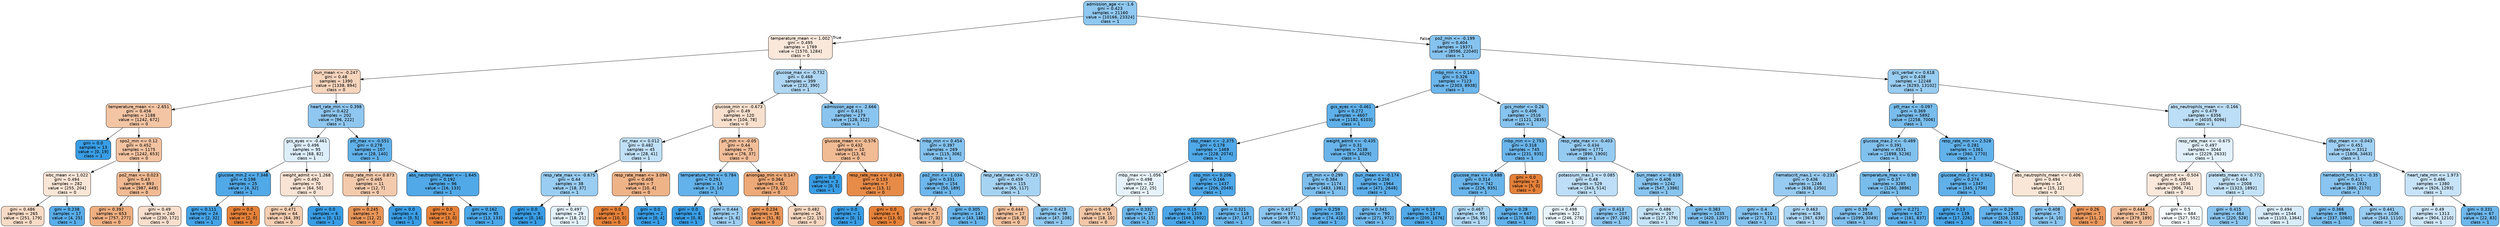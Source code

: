 digraph Tree {
node [shape=box, style="filled, rounded", color="black", fontname="helvetica"] ;
edge [fontname="helvetica"] ;
0 [label="admission_age <= -1.6\ngini = 0.423\nsamples = 21160\nvalue = [10166, 23324]\nclass = 1", fillcolor="#8fc8f0"] ;
1 [label="temperature_mean <= 1.002\ngini = 0.495\nsamples = 1789\nvalue = [1570, 1284]\nclass = 0", fillcolor="#fae8db"] ;
0 -> 1 [labeldistance=2.5, labelangle=45, headlabel="True"] ;
2 [label="bun_mean <= -0.247\ngini = 0.48\nsamples = 1390\nvalue = [1338, 894]\nclass = 0", fillcolor="#f6d5bd"] ;
1 -> 2 ;
3 [label="temperature_mean <= -2.651\ngini = 0.456\nsamples = 1188\nvalue = [1242, 672]\nclass = 0", fillcolor="#f3c5a4"] ;
2 -> 3 ;
4 [label="gini = 0.0\nsamples = 13\nvalue = [0, 19]\nclass = 1", fillcolor="#399de5"] ;
3 -> 4 ;
5 [label="spo2_min <= 0.12\ngini = 0.452\nsamples = 1175\nvalue = [1242, 653]\nclass = 0", fillcolor="#f3c3a1"] ;
3 -> 5 ;
6 [label="wbc_mean <= 1.022\ngini = 0.494\nsamples = 282\nvalue = [255, 204]\nclass = 0", fillcolor="#fae6d7"] ;
5 -> 6 ;
7 [label="gini = 0.486\nsamples = 265\nvalue = [251, 179]\nclass = 0", fillcolor="#f8dbc6"] ;
6 -> 7 ;
8 [label="gini = 0.238\nsamples = 17\nvalue = [4, 25]\nclass = 1", fillcolor="#59ade9"] ;
6 -> 8 ;
9 [label="po2_max <= 0.023\ngini = 0.43\nsamples = 893\nvalue = [987, 449]\nclass = 0", fillcolor="#f1ba93"] ;
5 -> 9 ;
10 [label="gini = 0.392\nsamples = 653\nvalue = [757, 277]\nclass = 0", fillcolor="#efaf81"] ;
9 -> 10 ;
11 [label="gini = 0.49\nsamples = 240\nvalue = [230, 172]\nclass = 0", fillcolor="#f8dfcd"] ;
9 -> 11 ;
12 [label="heart_rate_min <= 0.398\ngini = 0.422\nsamples = 202\nvalue = [96, 222]\nclass = 1", fillcolor="#8fc7f0"] ;
2 -> 12 ;
13 [label="gcs_eyes <= -0.461\ngini = 0.496\nsamples = 95\nvalue = [68, 82]\nclass = 1", fillcolor="#ddeefb"] ;
12 -> 13 ;
14 [label="glucose_min.2 <= 7.348\ngini = 0.198\nsamples = 25\nvalue = [4, 32]\nclass = 1", fillcolor="#52a9e8"] ;
13 -> 14 ;
15 [label="gini = 0.111\nsamples = 24\nvalue = [2, 32]\nclass = 1", fillcolor="#45a3e7"] ;
14 -> 15 ;
16 [label="gini = 0.0\nsamples = 1\nvalue = [2, 0]\nclass = 0", fillcolor="#e58139"] ;
14 -> 16 ;
17 [label="weight_admit <= 1.268\ngini = 0.492\nsamples = 70\nvalue = [64, 50]\nclass = 0", fillcolor="#f9e3d4"] ;
13 -> 17 ;
18 [label="gini = 0.471\nsamples = 64\nvalue = [64, 39]\nclass = 0", fillcolor="#f5ceb2"] ;
17 -> 18 ;
19 [label="gini = 0.0\nsamples = 6\nvalue = [0, 11]\nclass = 1", fillcolor="#399de5"] ;
17 -> 19 ;
20 [label="ptt_max <= -0.551\ngini = 0.278\nsamples = 107\nvalue = [28, 140]\nclass = 1", fillcolor="#61b1ea"] ;
12 -> 20 ;
21 [label="resp_rate_min <= 0.873\ngini = 0.465\nsamples = 11\nvalue = [12, 7]\nclass = 0", fillcolor="#f4caac"] ;
20 -> 21 ;
22 [label="gini = 0.245\nsamples = 7\nvalue = [12, 2]\nclass = 0", fillcolor="#e9965a"] ;
21 -> 22 ;
23 [label="gini = 0.0\nsamples = 4\nvalue = [0, 5]\nclass = 1", fillcolor="#399de5"] ;
21 -> 23 ;
24 [label="abs_neutrophils_mean <= -1.645\ngini = 0.192\nsamples = 96\nvalue = [16, 133]\nclass = 1", fillcolor="#51a9e8"] ;
20 -> 24 ;
25 [label="gini = 0.0\nsamples = 1\nvalue = [3, 0]\nclass = 0", fillcolor="#e58139"] ;
24 -> 25 ;
26 [label="gini = 0.162\nsamples = 95\nvalue = [13, 133]\nclass = 1", fillcolor="#4ca7e8"] ;
24 -> 26 ;
27 [label="glucose_max <= -0.732\ngini = 0.468\nsamples = 399\nvalue = [232, 390]\nclass = 1", fillcolor="#afd7f4"] ;
1 -> 27 ;
28 [label="glucose_min <= -0.673\ngini = 0.49\nsamples = 120\nvalue = [104, 78]\nclass = 0", fillcolor="#f8e0ce"] ;
27 -> 28 ;
29 [label="inr_max <= 0.012\ngini = 0.482\nsamples = 45\nvalue = [28, 41]\nclass = 1", fillcolor="#c0e0f7"] ;
28 -> 29 ;
30 [label="resp_rate_max <= -0.675\ngini = 0.44\nsamples = 38\nvalue = [18, 37]\nclass = 1", fillcolor="#99cdf2"] ;
29 -> 30 ;
31 [label="gini = 0.0\nsamples = 9\nvalue = [0, 16]\nclass = 1", fillcolor="#399de5"] ;
30 -> 31 ;
32 [label="gini = 0.497\nsamples = 29\nvalue = [18, 21]\nclass = 1", fillcolor="#e3f1fb"] ;
30 -> 32 ;
33 [label="resp_rate_mean <= 3.094\ngini = 0.408\nsamples = 7\nvalue = [10, 4]\nclass = 0", fillcolor="#efb388"] ;
29 -> 33 ;
34 [label="gini = 0.0\nsamples = 5\nvalue = [10, 0]\nclass = 0", fillcolor="#e58139"] ;
33 -> 34 ;
35 [label="gini = 0.0\nsamples = 2\nvalue = [0, 4]\nclass = 1", fillcolor="#399de5"] ;
33 -> 35 ;
36 [label="ph_min <= -0.05\ngini = 0.44\nsamples = 75\nvalue = [76, 37]\nclass = 0", fillcolor="#f2be99"] ;
28 -> 36 ;
37 [label="temperature_min <= 0.784\ngini = 0.291\nsamples = 13\nvalue = [3, 14]\nclass = 1", fillcolor="#63b2eb"] ;
36 -> 37 ;
38 [label="gini = 0.0\nsamples = 6\nvalue = [0, 8]\nclass = 1", fillcolor="#399de5"] ;
37 -> 38 ;
39 [label="gini = 0.444\nsamples = 7\nvalue = [3, 6]\nclass = 1", fillcolor="#9ccef2"] ;
37 -> 39 ;
40 [label="aniongap_min <= 0.147\ngini = 0.364\nsamples = 62\nvalue = [73, 23]\nclass = 0", fillcolor="#eda977"] ;
36 -> 40 ;
41 [label="gini = 0.234\nsamples = 36\nvalue = [51, 8]\nclass = 0", fillcolor="#e99558"] ;
40 -> 41 ;
42 [label="gini = 0.482\nsamples = 26\nvalue = [22, 15]\nclass = 0", fillcolor="#f7d7c0"] ;
40 -> 42 ;
43 [label="admission_age <= -2.666\ngini = 0.413\nsamples = 279\nvalue = [128, 312]\nclass = 1", fillcolor="#8ac5f0"] ;
27 -> 43 ;
44 [label="glucose_mean <= -0.576\ngini = 0.432\nsamples = 10\nvalue = [13, 6]\nclass = 0", fillcolor="#f1bb94"] ;
43 -> 44 ;
45 [label="gini = 0.0\nsamples = 3\nvalue = [0, 5]\nclass = 1", fillcolor="#399de5"] ;
44 -> 45 ;
46 [label="resp_rate_max <= -0.248\ngini = 0.133\nsamples = 7\nvalue = [13, 1]\nclass = 0", fillcolor="#e78b48"] ;
44 -> 46 ;
47 [label="gini = 0.0\nsamples = 1\nvalue = [0, 1]\nclass = 1", fillcolor="#399de5"] ;
46 -> 47 ;
48 [label="gini = 0.0\nsamples = 6\nvalue = [13, 0]\nclass = 0", fillcolor="#e58139"] ;
46 -> 48 ;
49 [label="mbp_min <= 0.454\ngini = 0.397\nsamples = 269\nvalue = [115, 306]\nclass = 1", fillcolor="#83c2ef"] ;
43 -> 49 ;
50 [label="po2_min <= -1.034\ngini = 0.331\nsamples = 154\nvalue = [50, 189]\nclass = 1", fillcolor="#6db7ec"] ;
49 -> 50 ;
51 [label="gini = 0.42\nsamples = 7\nvalue = [7, 3]\nclass = 0", fillcolor="#f0b78e"] ;
50 -> 51 ;
52 [label="gini = 0.305\nsamples = 147\nvalue = [43, 186]\nclass = 1", fillcolor="#67b4eb"] ;
50 -> 52 ;
53 [label="resp_rate_mean <= -0.723\ngini = 0.459\nsamples = 115\nvalue = [65, 117]\nclass = 1", fillcolor="#a7d3f3"] ;
49 -> 53 ;
54 [label="gini = 0.444\nsamples = 17\nvalue = [18, 9]\nclass = 0", fillcolor="#f2c09c"] ;
53 -> 54 ;
55 [label="gini = 0.423\nsamples = 98\nvalue = [47, 108]\nclass = 1", fillcolor="#8fc8f0"] ;
53 -> 55 ;
56 [label="po2_min <= -0.199\ngini = 0.404\nsamples = 19371\nvalue = [8596, 22040]\nclass = 1", fillcolor="#86c3ef"] ;
0 -> 56 [labeldistance=2.5, labelangle=-45, headlabel="False"] ;
57 [label="mbp_min <= 0.143\ngini = 0.326\nsamples = 7123\nvalue = [2303, 8938]\nclass = 1", fillcolor="#6cb6ec"] ;
56 -> 57 ;
58 [label="gcs_eyes <= -0.461\ngini = 0.272\nsamples = 4607\nvalue = [1182, 6103]\nclass = 1", fillcolor="#5fb0ea"] ;
57 -> 58 ;
59 [label="sbp_mean <= -2.375\ngini = 0.178\nsamples = 1469\nvalue = [228, 2074]\nclass = 1", fillcolor="#4fa8e8"] ;
58 -> 59 ;
60 [label="mbp_max <= -1.056\ngini = 0.498\nsamples = 32\nvalue = [22, 25]\nclass = 1", fillcolor="#e7f3fc"] ;
59 -> 60 ;
61 [label="gini = 0.459\nsamples = 15\nvalue = [18, 10]\nclass = 0", fillcolor="#f3c7a7"] ;
60 -> 61 ;
62 [label="gini = 0.332\nsamples = 17\nvalue = [4, 15]\nclass = 1", fillcolor="#6eb7ec"] ;
60 -> 62 ;
63 [label="sbp_min <= 0.206\ngini = 0.166\nsamples = 1437\nvalue = [206, 2049]\nclass = 1", fillcolor="#4da7e8"] ;
59 -> 63 ;
64 [label="gini = 0.15\nsamples = 1319\nvalue = [169, 1902]\nclass = 1", fillcolor="#4ba6e7"] ;
63 -> 64 ;
65 [label="gini = 0.321\nsamples = 118\nvalue = [37, 147]\nclass = 1", fillcolor="#6bb6ec"] ;
63 -> 65 ;
66 [label="weight_admit <= -0.435\ngini = 0.31\nsamples = 3138\nvalue = [954, 4029]\nclass = 1", fillcolor="#68b4eb"] ;
58 -> 66 ;
67 [label="ptt_min <= 0.299\ngini = 0.384\nsamples = 1174\nvalue = [483, 1381]\nclass = 1", fillcolor="#7ebfee"] ;
66 -> 67 ;
68 [label="gini = 0.417\nsamples = 871\nvalue = [409, 971]\nclass = 1", fillcolor="#8cc6f0"] ;
67 -> 68 ;
69 [label="gini = 0.259\nsamples = 303\nvalue = [74, 410]\nclass = 1", fillcolor="#5dafea"] ;
67 -> 69 ;
70 [label="bun_mean <= -0.174\ngini = 0.256\nsamples = 1964\nvalue = [471, 2648]\nclass = 1", fillcolor="#5caeea"] ;
66 -> 70 ;
71 [label="gini = 0.341\nsamples = 790\nvalue = [271, 972]\nclass = 1", fillcolor="#70b8ec"] ;
70 -> 71 ;
72 [label="gini = 0.19\nsamples = 1174\nvalue = [200, 1676]\nclass = 1", fillcolor="#51a9e8"] ;
70 -> 72 ;
73 [label="gcs_motor <= 0.26\ngini = 0.406\nsamples = 2516\nvalue = [1121, 2835]\nclass = 1", fillcolor="#87c4ef"] ;
57 -> 73 ;
74 [label="mbp_min <= 2.753\ngini = 0.318\nsamples = 745\nvalue = [231, 935]\nclass = 1", fillcolor="#6ab5eb"] ;
73 -> 74 ;
75 [label="glucose_max <= -0.688\ngini = 0.314\nsamples = 742\nvalue = [226, 935]\nclass = 1", fillcolor="#69b5eb"] ;
74 -> 75 ;
76 [label="gini = 0.467\nsamples = 95\nvalue = [56, 95]\nclass = 1", fillcolor="#aed7f4"] ;
75 -> 76 ;
77 [label="gini = 0.28\nsamples = 647\nvalue = [170, 840]\nclass = 1", fillcolor="#61b1ea"] ;
75 -> 77 ;
78 [label="gini = 0.0\nsamples = 3\nvalue = [5, 0]\nclass = 0", fillcolor="#e58139"] ;
74 -> 78 ;
79 [label="resp_rate_max <= -0.403\ngini = 0.434\nsamples = 1771\nvalue = [890, 1900]\nclass = 1", fillcolor="#96cbf1"] ;
73 -> 79 ;
80 [label="potassium_max.1 <= 0.085\ngini = 0.48\nsamples = 529\nvalue = [343, 514]\nclass = 1", fillcolor="#bddef6"] ;
79 -> 80 ;
81 [label="gini = 0.498\nsamples = 322\nvalue = [246, 278]\nclass = 1", fillcolor="#e8f4fc"] ;
80 -> 81 ;
82 [label="gini = 0.413\nsamples = 207\nvalue = [97, 236]\nclass = 1", fillcolor="#8ac5f0"] ;
80 -> 82 ;
83 [label="bun_mean <= -0.639\ngini = 0.406\nsamples = 1242\nvalue = [547, 1386]\nclass = 1", fillcolor="#87c4ef"] ;
79 -> 83 ;
84 [label="gini = 0.486\nsamples = 207\nvalue = [127, 179]\nclass = 1", fillcolor="#c5e3f7"] ;
83 -> 84 ;
85 [label="gini = 0.383\nsamples = 1035\nvalue = [420, 1207]\nclass = 1", fillcolor="#7ebfee"] ;
83 -> 85 ;
86 [label="gcs_verbal <= 0.618\ngini = 0.438\nsamples = 12248\nvalue = [6293, 13102]\nclass = 1", fillcolor="#98ccf1"] ;
56 -> 86 ;
87 [label="ptt_max <= -0.097\ngini = 0.369\nsamples = 5892\nvalue = [2258, 7006]\nclass = 1", fillcolor="#79bded"] ;
86 -> 87 ;
88 [label="glucose_max.2 <= -0.489\ngini = 0.391\nsamples = 4531\nvalue = [1898, 5236]\nclass = 1", fillcolor="#81c1ee"] ;
87 -> 88 ;
89 [label="hematocrit_max.1 <= -0.233\ngini = 0.436\nsamples = 1246\nvalue = [638, 1350]\nclass = 1", fillcolor="#97cbf1"] ;
88 -> 89 ;
90 [label="gini = 0.4\nsamples = 610\nvalue = [271, 711]\nclass = 1", fillcolor="#84c2ef"] ;
89 -> 90 ;
91 [label="gini = 0.463\nsamples = 636\nvalue = [367, 639]\nclass = 1", fillcolor="#abd5f4"] ;
89 -> 91 ;
92 [label="temperature_max <= 0.98\ngini = 0.37\nsamples = 3285\nvalue = [1260, 3886]\nclass = 1", fillcolor="#79bded"] ;
88 -> 92 ;
93 [label="gini = 0.39\nsamples = 2658\nvalue = [1099, 3049]\nclass = 1", fillcolor="#80c0ee"] ;
92 -> 93 ;
94 [label="gini = 0.271\nsamples = 627\nvalue = [161, 837]\nclass = 1", fillcolor="#5fb0ea"] ;
92 -> 94 ;
95 [label="resp_rate_min <= 2.528\ngini = 0.281\nsamples = 1361\nvalue = [360, 1770]\nclass = 1", fillcolor="#61b1ea"] ;
87 -> 95 ;
96 [label="glucose_min.2 <= -0.942\ngini = 0.274\nsamples = 1347\nvalue = [345, 1758]\nclass = 1", fillcolor="#60b0ea"] ;
95 -> 96 ;
97 [label="gini = 0.13\nsamples = 139\nvalue = [17, 226]\nclass = 1", fillcolor="#48a4e7"] ;
96 -> 97 ;
98 [label="gini = 0.29\nsamples = 1208\nvalue = [328, 1532]\nclass = 1", fillcolor="#63b2eb"] ;
96 -> 98 ;
99 [label="abs_neutrophils_mean <= 0.406\ngini = 0.494\nsamples = 14\nvalue = [15, 12]\nclass = 0", fillcolor="#fae6d7"] ;
95 -> 99 ;
100 [label="gini = 0.408\nsamples = 7\nvalue = [4, 10]\nclass = 1", fillcolor="#88c4ef"] ;
99 -> 100 ;
101 [label="gini = 0.26\nsamples = 7\nvalue = [11, 2]\nclass = 0", fillcolor="#ea985d"] ;
99 -> 101 ;
102 [label="abs_neutrophils_mean <= -0.166\ngini = 0.479\nsamples = 6356\nvalue = [4035, 6096]\nclass = 1", fillcolor="#bcdef6"] ;
86 -> 102 ;
103 [label="resp_rate_max <= -0.675\ngini = 0.497\nsamples = 3044\nvalue = [2229, 2633]\nclass = 1", fillcolor="#e1f0fb"] ;
102 -> 103 ;
104 [label="weight_admit <= -0.504\ngini = 0.495\nsamples = 1036\nvalue = [906, 741]\nclass = 0", fillcolor="#fae8db"] ;
103 -> 104 ;
105 [label="gini = 0.444\nsamples = 352\nvalue = [379, 189]\nclass = 0", fillcolor="#f2c09c"] ;
104 -> 105 ;
106 [label="gini = 0.5\nsamples = 684\nvalue = [527, 552]\nclass = 1", fillcolor="#f6fbfe"] ;
104 -> 106 ;
107 [label="platelets_mean <= -0.772\ngini = 0.484\nsamples = 2008\nvalue = [1323, 1892]\nclass = 1", fillcolor="#c3e2f7"] ;
103 -> 107 ;
108 [label="gini = 0.415\nsamples = 464\nvalue = [220, 528]\nclass = 1", fillcolor="#8bc6f0"] ;
107 -> 108 ;
109 [label="gini = 0.494\nsamples = 1544\nvalue = [1103, 1364]\nclass = 1", fillcolor="#d9ecfa"] ;
107 -> 109 ;
110 [label="dbp_mean <= -0.043\ngini = 0.451\nsamples = 3312\nvalue = [1806, 3463]\nclass = 1", fillcolor="#a0d0f3"] ;
102 -> 110 ;
111 [label="hematocrit_min.1 <= -0.35\ngini = 0.411\nsamples = 1932\nvalue = [880, 2170]\nclass = 1", fillcolor="#89c5f0"] ;
110 -> 111 ;
112 [label="gini = 0.366\nsamples = 896\nvalue = [337, 1060]\nclass = 1", fillcolor="#78bced"] ;
111 -> 112 ;
113 [label="gini = 0.441\nsamples = 1036\nvalue = [543, 1110]\nclass = 1", fillcolor="#9acdf2"] ;
111 -> 113 ;
114 [label="heart_rate_min <= 1.973\ngini = 0.486\nsamples = 1380\nvalue = [926, 1293]\nclass = 1", fillcolor="#c7e3f8"] ;
110 -> 114 ;
115 [label="gini = 0.49\nsamples = 1313\nvalue = [904, 1210]\nclass = 1", fillcolor="#cde6f8"] ;
114 -> 115 ;
116 [label="gini = 0.331\nsamples = 67\nvalue = [22, 83]\nclass = 1", fillcolor="#6db7ec"] ;
114 -> 116 ;
}